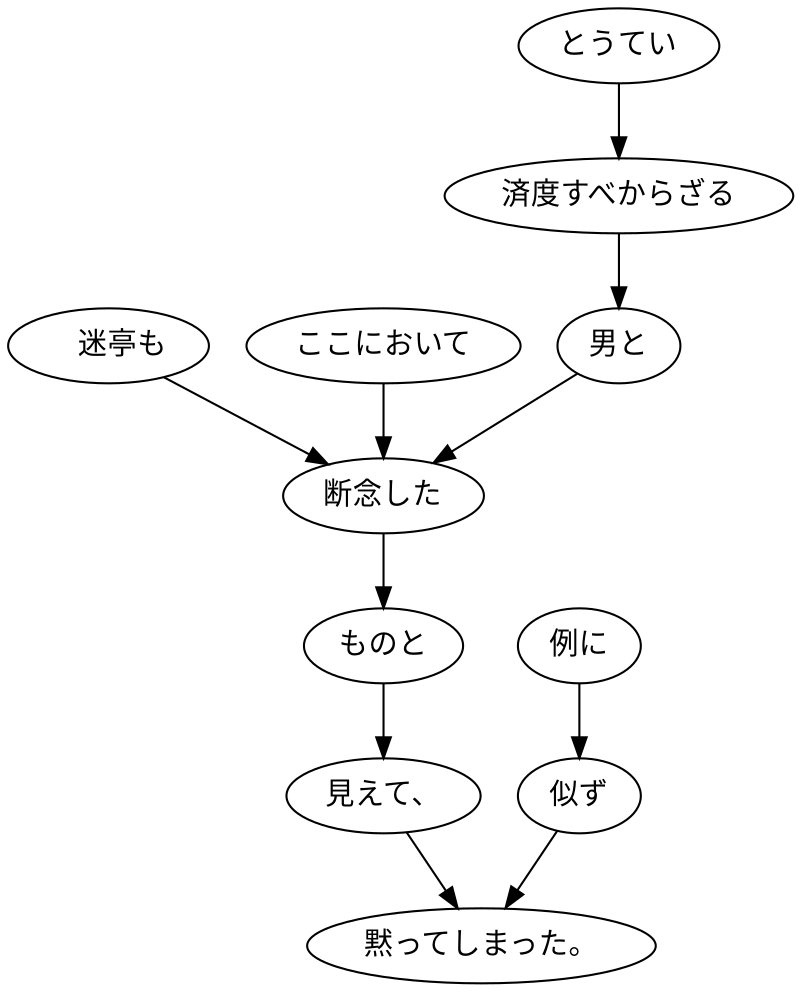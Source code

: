 digraph graph6282 {
	node0 [label="　迷亭も"];
	node1 [label="ここにおいて"];
	node2 [label="とうてい"];
	node3 [label="済度すべからざる"];
	node4 [label="男と"];
	node5 [label="断念した"];
	node6 [label="ものと"];
	node7 [label="見えて、"];
	node8 [label="例に"];
	node9 [label="似ず"];
	node10 [label="黙ってしまった。"];
	node0 -> node5;
	node1 -> node5;
	node2 -> node3;
	node3 -> node4;
	node4 -> node5;
	node5 -> node6;
	node6 -> node7;
	node7 -> node10;
	node8 -> node9;
	node9 -> node10;
}

